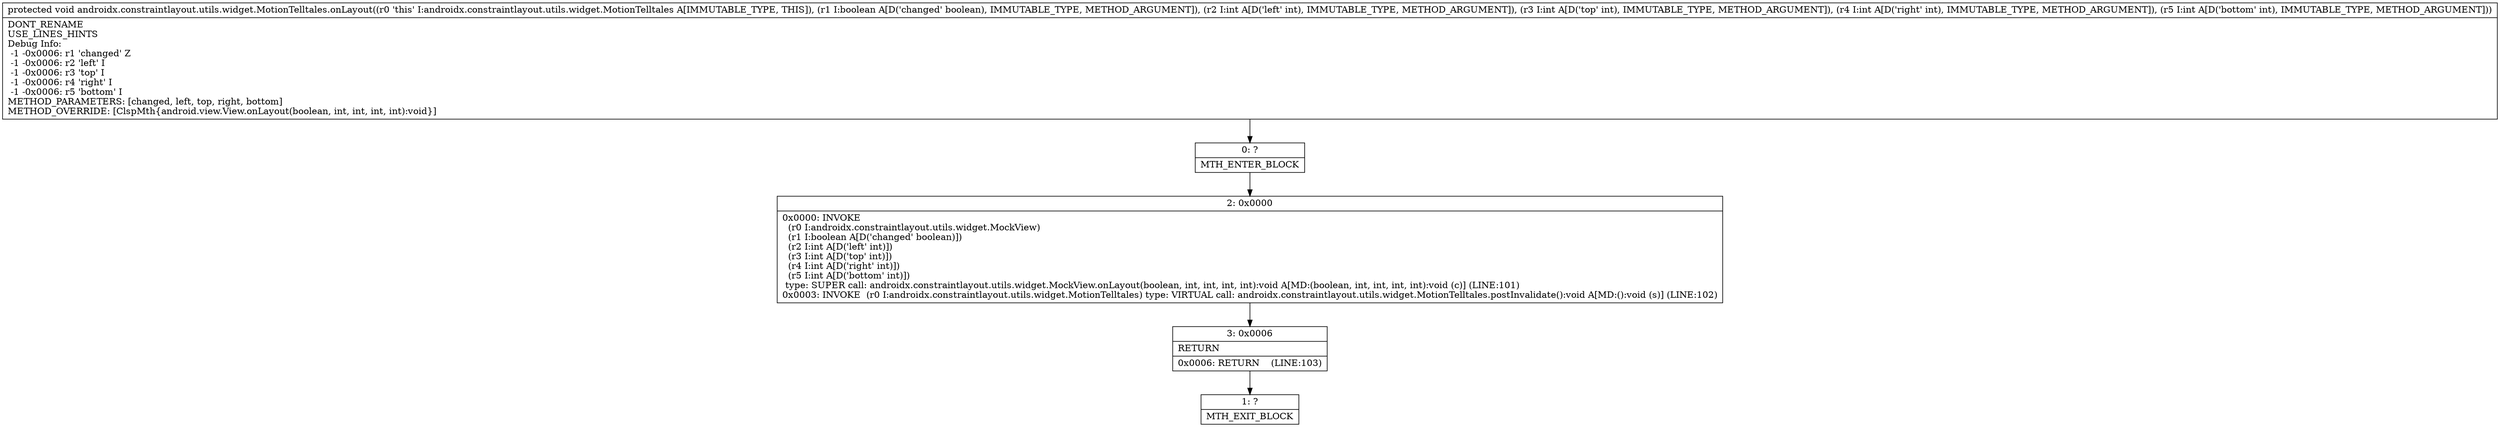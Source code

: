 digraph "CFG forandroidx.constraintlayout.utils.widget.MotionTelltales.onLayout(ZIIII)V" {
Node_0 [shape=record,label="{0\:\ ?|MTH_ENTER_BLOCK\l}"];
Node_2 [shape=record,label="{2\:\ 0x0000|0x0000: INVOKE  \l  (r0 I:androidx.constraintlayout.utils.widget.MockView)\l  (r1 I:boolean A[D('changed' boolean)])\l  (r2 I:int A[D('left' int)])\l  (r3 I:int A[D('top' int)])\l  (r4 I:int A[D('right' int)])\l  (r5 I:int A[D('bottom' int)])\l type: SUPER call: androidx.constraintlayout.utils.widget.MockView.onLayout(boolean, int, int, int, int):void A[MD:(boolean, int, int, int, int):void (c)] (LINE:101)\l0x0003: INVOKE  (r0 I:androidx.constraintlayout.utils.widget.MotionTelltales) type: VIRTUAL call: androidx.constraintlayout.utils.widget.MotionTelltales.postInvalidate():void A[MD:():void (s)] (LINE:102)\l}"];
Node_3 [shape=record,label="{3\:\ 0x0006|RETURN\l|0x0006: RETURN    (LINE:103)\l}"];
Node_1 [shape=record,label="{1\:\ ?|MTH_EXIT_BLOCK\l}"];
MethodNode[shape=record,label="{protected void androidx.constraintlayout.utils.widget.MotionTelltales.onLayout((r0 'this' I:androidx.constraintlayout.utils.widget.MotionTelltales A[IMMUTABLE_TYPE, THIS]), (r1 I:boolean A[D('changed' boolean), IMMUTABLE_TYPE, METHOD_ARGUMENT]), (r2 I:int A[D('left' int), IMMUTABLE_TYPE, METHOD_ARGUMENT]), (r3 I:int A[D('top' int), IMMUTABLE_TYPE, METHOD_ARGUMENT]), (r4 I:int A[D('right' int), IMMUTABLE_TYPE, METHOD_ARGUMENT]), (r5 I:int A[D('bottom' int), IMMUTABLE_TYPE, METHOD_ARGUMENT]))  | DONT_RENAME\lUSE_LINES_HINTS\lDebug Info:\l  \-1 \-0x0006: r1 'changed' Z\l  \-1 \-0x0006: r2 'left' I\l  \-1 \-0x0006: r3 'top' I\l  \-1 \-0x0006: r4 'right' I\l  \-1 \-0x0006: r5 'bottom' I\lMETHOD_PARAMETERS: [changed, left, top, right, bottom]\lMETHOD_OVERRIDE: [ClspMth\{android.view.View.onLayout(boolean, int, int, int, int):void\}]\l}"];
MethodNode -> Node_0;Node_0 -> Node_2;
Node_2 -> Node_3;
Node_3 -> Node_1;
}

